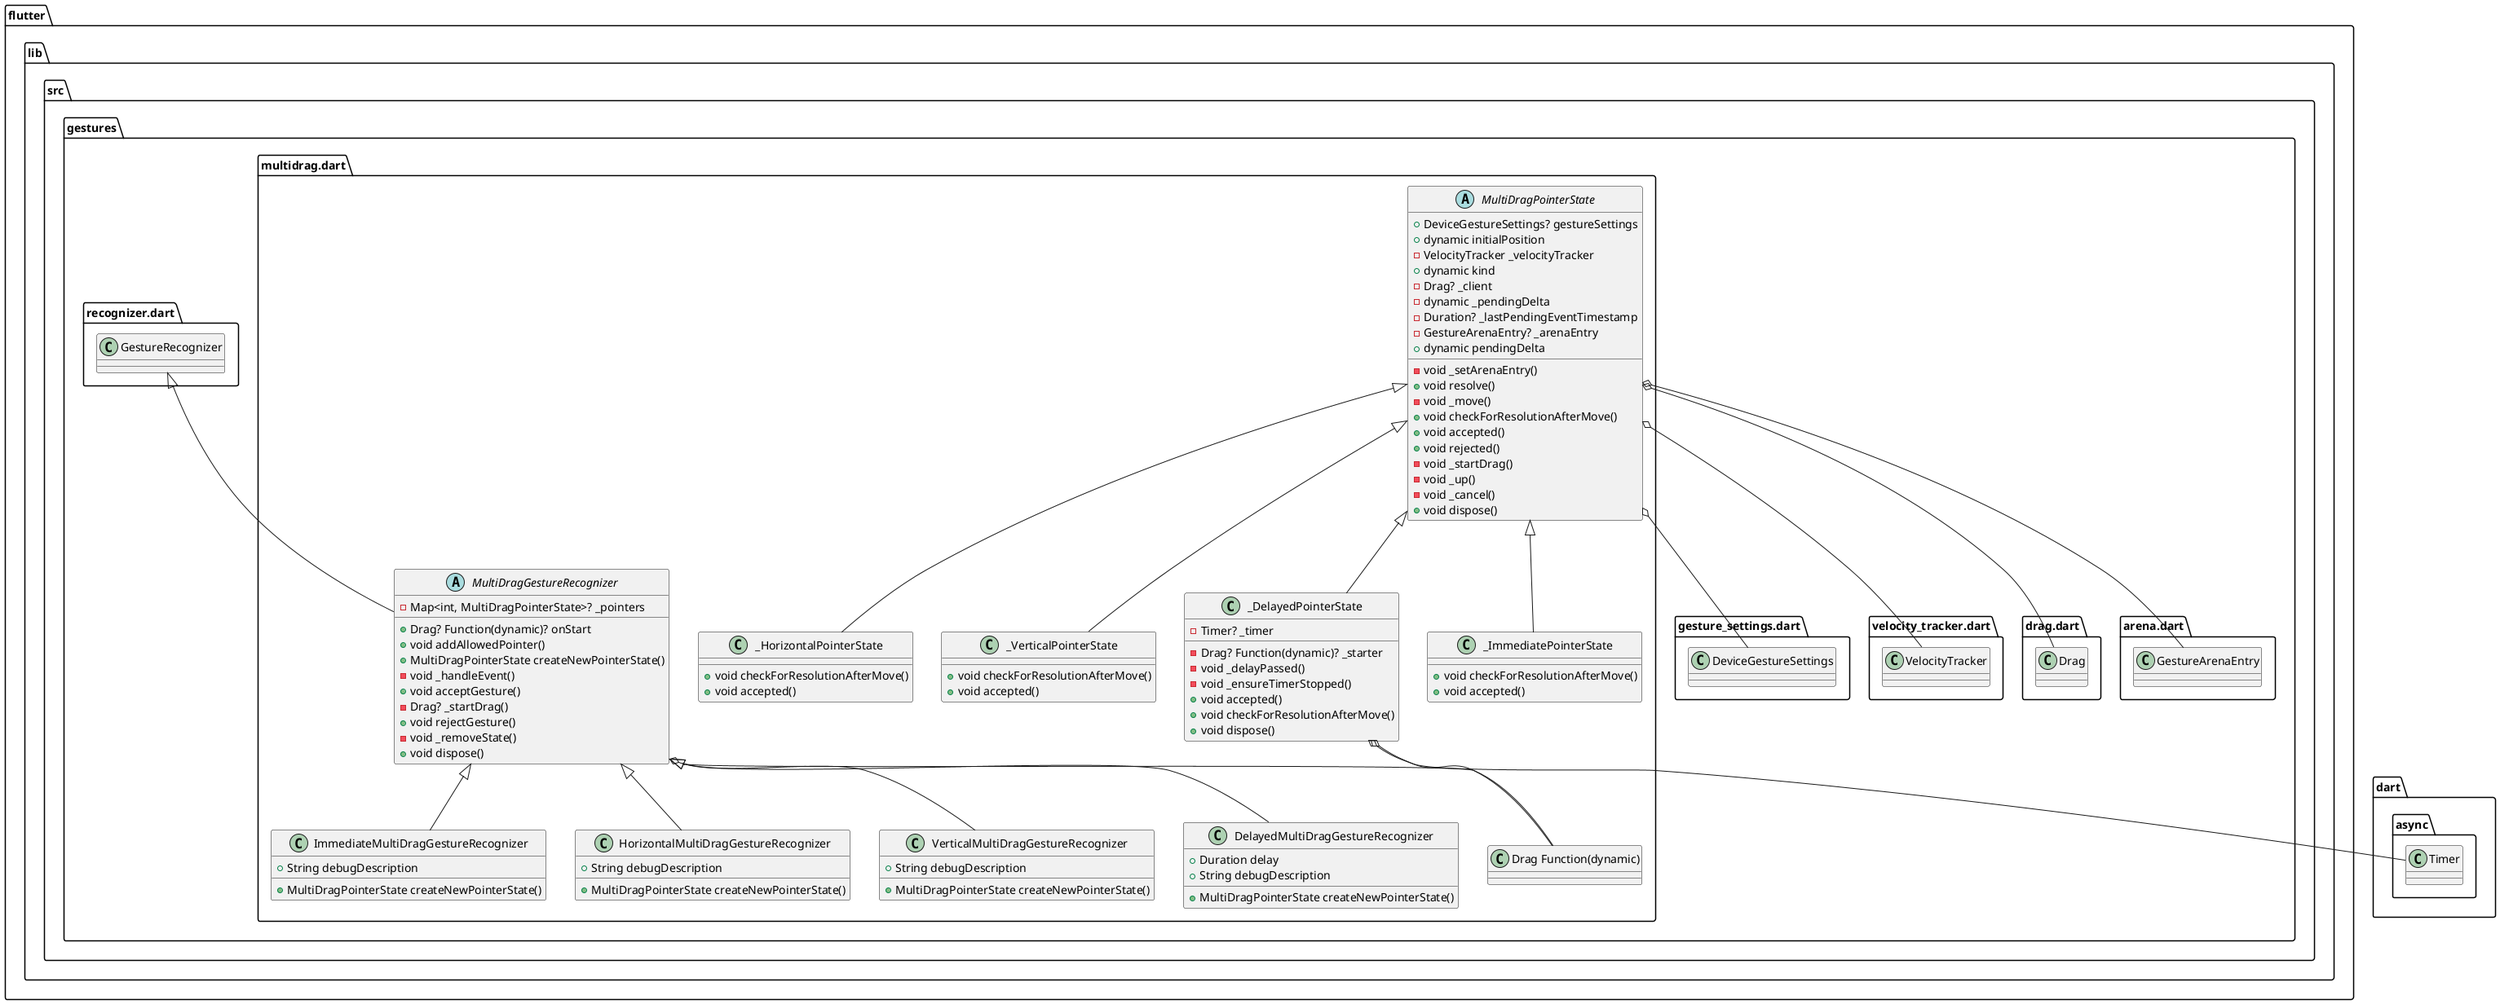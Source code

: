 @startuml
set namespaceSeparator ::

abstract class "flutter::lib::src::gestures::multidrag.dart::MultiDragPointerState" {
  +DeviceGestureSettings? gestureSettings
  +dynamic initialPosition
  -VelocityTracker _velocityTracker
  +dynamic kind
  -Drag? _client
  -dynamic _pendingDelta
  -Duration? _lastPendingEventTimestamp
  -GestureArenaEntry? _arenaEntry
  +dynamic pendingDelta
  -void _setArenaEntry()
  +void resolve()
  -void _move()
  +void checkForResolutionAfterMove()
  +void accepted()
  +void rejected()
  -void _startDrag()
  -void _up()
  -void _cancel()
  +void dispose()
}

"flutter::lib::src::gestures::multidrag.dart::MultiDragPointerState" o-- "flutter::lib::src::gestures::gesture_settings.dart::DeviceGestureSettings"
"flutter::lib::src::gestures::multidrag.dart::MultiDragPointerState" o-- "flutter::lib::src::gestures::velocity_tracker.dart::VelocityTracker"
"flutter::lib::src::gestures::multidrag.dart::MultiDragPointerState" o-- "flutter::lib::src::gestures::drag.dart::Drag"
"flutter::lib::src::gestures::multidrag.dart::MultiDragPointerState" o-- "flutter::lib::src::gestures::arena.dart::GestureArenaEntry"

abstract class "flutter::lib::src::gestures::multidrag.dart::MultiDragGestureRecognizer" {
  +Drag? Function(dynamic)? onStart
  -Map<int, MultiDragPointerState>? _pointers
  +void addAllowedPointer()
  +MultiDragPointerState createNewPointerState()
  -void _handleEvent()
  +void acceptGesture()
  -Drag? _startDrag()
  +void rejectGesture()
  -void _removeState()
  +void dispose()
}

"flutter::lib::src::gestures::multidrag.dart::MultiDragGestureRecognizer" o-- "flutter::lib::src::gestures::multidrag.dart::Drag Function(dynamic)"
"flutter::lib::src::gestures::recognizer.dart::GestureRecognizer" <|-- "flutter::lib::src::gestures::multidrag.dart::MultiDragGestureRecognizer"

class "flutter::lib::src::gestures::multidrag.dart::_ImmediatePointerState" {
  +void checkForResolutionAfterMove()
  +void accepted()
}

"flutter::lib::src::gestures::multidrag.dart::MultiDragPointerState" <|-- "flutter::lib::src::gestures::multidrag.dart::_ImmediatePointerState"

class "flutter::lib::src::gestures::multidrag.dart::ImmediateMultiDragGestureRecognizer" {
  +String debugDescription
  +MultiDragPointerState createNewPointerState()
}

"flutter::lib::src::gestures::multidrag.dart::MultiDragGestureRecognizer" <|-- "flutter::lib::src::gestures::multidrag.dart::ImmediateMultiDragGestureRecognizer"

class "flutter::lib::src::gestures::multidrag.dart::_HorizontalPointerState" {
  +void checkForResolutionAfterMove()
  +void accepted()
}

"flutter::lib::src::gestures::multidrag.dart::MultiDragPointerState" <|-- "flutter::lib::src::gestures::multidrag.dart::_HorizontalPointerState"

class "flutter::lib::src::gestures::multidrag.dart::HorizontalMultiDragGestureRecognizer" {
  +String debugDescription
  +MultiDragPointerState createNewPointerState()
}

"flutter::lib::src::gestures::multidrag.dart::MultiDragGestureRecognizer" <|-- "flutter::lib::src::gestures::multidrag.dart::HorizontalMultiDragGestureRecognizer"

class "flutter::lib::src::gestures::multidrag.dart::_VerticalPointerState" {
  +void checkForResolutionAfterMove()
  +void accepted()
}

"flutter::lib::src::gestures::multidrag.dart::MultiDragPointerState" <|-- "flutter::lib::src::gestures::multidrag.dart::_VerticalPointerState"

class "flutter::lib::src::gestures::multidrag.dart::VerticalMultiDragGestureRecognizer" {
  +String debugDescription
  +MultiDragPointerState createNewPointerState()
}

"flutter::lib::src::gestures::multidrag.dart::MultiDragGestureRecognizer" <|-- "flutter::lib::src::gestures::multidrag.dart::VerticalMultiDragGestureRecognizer"

class "flutter::lib::src::gestures::multidrag.dart::_DelayedPointerState" {
  -Timer? _timer
  -Drag? Function(dynamic)? _starter
  -void _delayPassed()
  -void _ensureTimerStopped()
  +void accepted()
  +void checkForResolutionAfterMove()
  +void dispose()
}

"flutter::lib::src::gestures::multidrag.dart::_DelayedPointerState" o-- "dart::async::Timer"
"flutter::lib::src::gestures::multidrag.dart::_DelayedPointerState" o-- "flutter::lib::src::gestures::multidrag.dart::Drag Function(dynamic)"
"flutter::lib::src::gestures::multidrag.dart::MultiDragPointerState" <|-- "flutter::lib::src::gestures::multidrag.dart::_DelayedPointerState"

class "flutter::lib::src::gestures::multidrag.dart::DelayedMultiDragGestureRecognizer" {
  +Duration delay
  +String debugDescription
  +MultiDragPointerState createNewPointerState()
}

"flutter::lib::src::gestures::multidrag.dart::MultiDragGestureRecognizer" <|-- "flutter::lib::src::gestures::multidrag.dart::DelayedMultiDragGestureRecognizer"


@enduml
